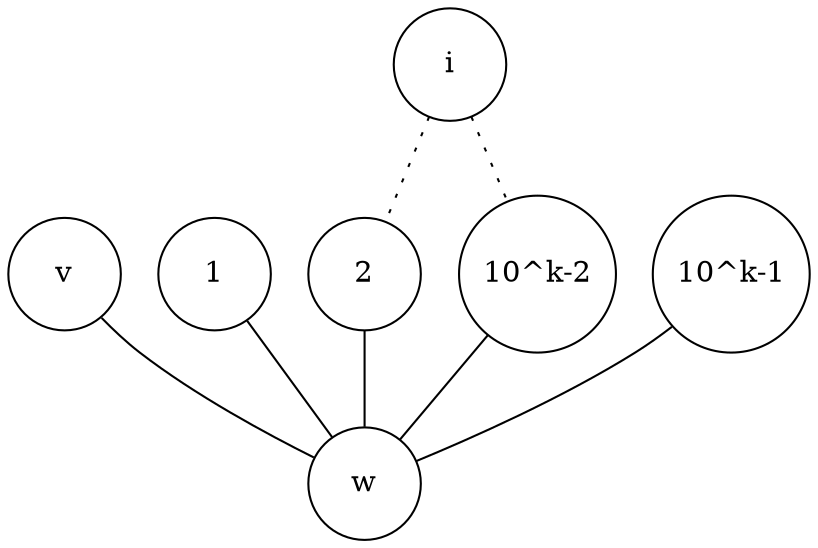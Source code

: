 graph G {
  node [shape="circle",height=.75,width=.75]
  v [pos="0,0!"]
  w [pos="4,0!"]
  1 [pos="6,0!"]
  2 [pos="5.8,1!"]
  i [pos="4.5,2.5!"]
  "10^k-2" [pos="2.5,2.5!"]
  "10^k-1" [pos="1.5,1.5!"]

  v--w
  1--w
  2--w
  "10^k-2"--w
  i--2 [style="dotted"]
  i--"10^k-2" [style="dotted"]
  "10^k-1"--w
}
